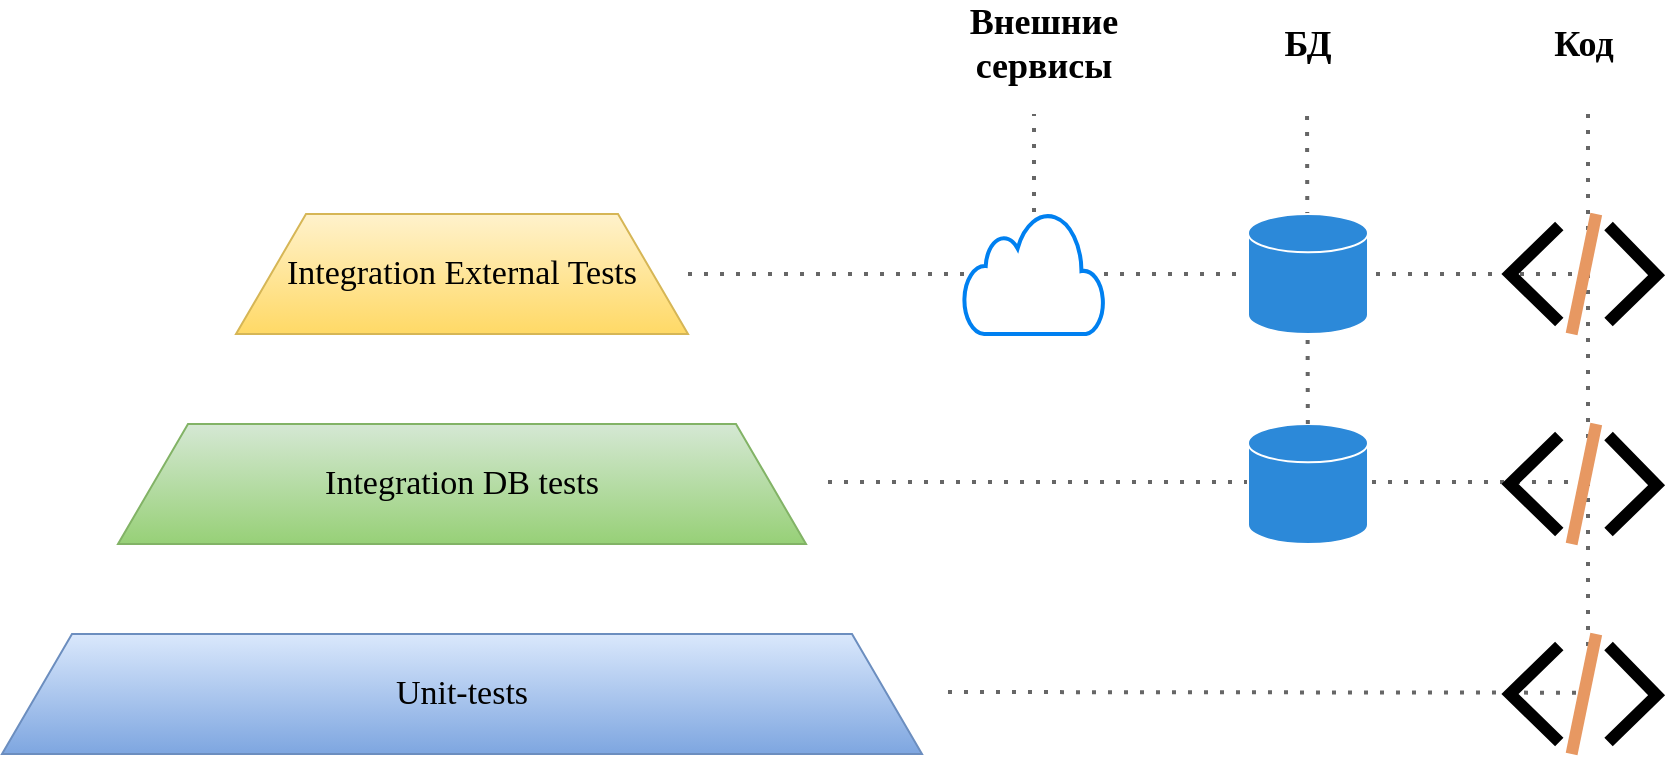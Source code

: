 <mxfile version="22.0.8" type="github">
  <diagram name="Страница — 1" id="JfSK0EbTdW2aqeJ0WZRY">
    <mxGraphModel dx="1429" dy="1098" grid="1" gridSize="10" guides="1" tooltips="1" connect="1" arrows="1" fold="1" page="1" pageScale="1" pageWidth="1169" pageHeight="827" math="0" shadow="0">
      <root>
        <mxCell id="0" />
        <mxCell id="1" parent="0" />
        <mxCell id="id1PGgARGqeGFATlJ7e1-57" value="" style="endArrow=none;dashed=1;html=1;dashPattern=1 3;strokeWidth=2;rounded=0;fillColor=#f5f5f5;gradientColor=#b3b3b3;strokeColor=#666666;" edge="1" parent="1">
          <mxGeometry width="50" height="50" relative="1" as="geometry">
            <mxPoint x="700" y="599" as="sourcePoint" />
            <mxPoint x="1014.3" y="599.34" as="targetPoint" />
          </mxGeometry>
        </mxCell>
        <mxCell id="id1PGgARGqeGFATlJ7e1-56" value="" style="endArrow=none;dashed=1;html=1;dashPattern=1 3;strokeWidth=2;rounded=0;fillColor=#f5f5f5;gradientColor=#b3b3b3;strokeColor=#666666;" edge="1" parent="1">
          <mxGeometry width="50" height="50" relative="1" as="geometry">
            <mxPoint x="640" y="494" as="sourcePoint" />
            <mxPoint x="1020" y="494" as="targetPoint" />
          </mxGeometry>
        </mxCell>
        <mxCell id="id1PGgARGqeGFATlJ7e1-55" value="" style="endArrow=none;dashed=1;html=1;dashPattern=1 3;strokeWidth=2;rounded=0;exitX=1;exitY=0.5;exitDx=0;exitDy=0;exitPerimeter=0;fillColor=#f5f5f5;gradientColor=#b3b3b3;strokeColor=#666666;" edge="1" parent="1" source="id1PGgARGqeGFATlJ7e1-3">
          <mxGeometry width="50" height="50" relative="1" as="geometry">
            <mxPoint x="840" y="540" as="sourcePoint" />
            <mxPoint x="1020" y="390" as="targetPoint" />
          </mxGeometry>
        </mxCell>
        <mxCell id="id1PGgARGqeGFATlJ7e1-3" value="Integration External Tests" style="shape=trapezoid;perimeter=trapezoidPerimeter;whiteSpace=wrap;html=1;fixedSize=1;fontFamily=Pt Astra Sans;fontSize=17;size=35;points=[[0,0.25,0,0,0],[0,0.5,0,0,0],[0,0.75,0,0,0],[0,1,0,0,0],[0.15,0,0,0,0],[0.25,0,0,0,0],[0.25,1,0,0,0],[0.5,0,0,0,0],[0.5,1,0,0,0],[0.75,0,0,0,0],[0.75,1,0,0,0],[0.85,0,0,0,0],[1,0.25,0,0,0],[1,0.5,0,0,0],[1,0.75,0,0,0],[1,1,0,0,0]];fillColor=#fff2cc;gradientColor=#ffd966;strokeColor=#d6b656;" vertex="1" parent="1">
          <mxGeometry x="344" y="360" width="226" height="60" as="geometry" />
        </mxCell>
        <mxCell id="id1PGgARGqeGFATlJ7e1-43" value="Unit-tests" style="shape=trapezoid;perimeter=trapezoidPerimeter;whiteSpace=wrap;html=1;fixedSize=1;fontFamily=Pt Astra Sans;fontSize=17;size=35;fillColor=#dae8fc;gradientColor=#7ea6e0;strokeColor=#6c8ebf;" vertex="1" parent="1">
          <mxGeometry x="227" y="570" width="460" height="60" as="geometry" />
        </mxCell>
        <mxCell id="id1PGgARGqeGFATlJ7e1-46" value="Integration DB tests" style="shape=trapezoid;perimeter=trapezoidPerimeter;whiteSpace=wrap;html=1;fixedSize=1;fontFamily=Pt Astra Sans;fontSize=17;size=35;fillColor=#d5e8d4;gradientColor=#97d077;strokeColor=#82b366;" vertex="1" parent="1">
          <mxGeometry x="285" y="465" width="344" height="60" as="geometry" />
        </mxCell>
        <mxCell id="id1PGgARGqeGFATlJ7e1-50" value="" style="group" vertex="1" connectable="0" parent="1">
          <mxGeometry x="850" y="260" width="60" height="265" as="geometry" />
        </mxCell>
        <mxCell id="id1PGgARGqeGFATlJ7e1-12" value="" style="shape=cylinder3;whiteSpace=wrap;html=1;boundedLbl=1;backgroundOutline=1;size=9.571;fillColor=#2c89d9;strokeColor=#FFFFFF;" vertex="1" parent="id1PGgARGqeGFATlJ7e1-50">
          <mxGeometry y="205" width="60" height="60" as="geometry" />
        </mxCell>
        <mxCell id="id1PGgARGqeGFATlJ7e1-60" value="" style="endArrow=none;dashed=1;html=1;dashPattern=1 3;strokeWidth=2;rounded=0;fillColor=#f5f5f5;gradientColor=#b3b3b3;strokeColor=#666666;" edge="1" parent="id1PGgARGqeGFATlJ7e1-50" source="id1PGgARGqeGFATlJ7e1-12">
          <mxGeometry width="50" height="50" relative="1" as="geometry">
            <mxPoint x="29.52" y="100" as="sourcePoint" />
            <mxPoint x="29.52" y="51" as="targetPoint" />
          </mxGeometry>
        </mxCell>
        <mxCell id="id1PGgARGqeGFATlJ7e1-38" value="" style="shape=cylinder3;whiteSpace=wrap;html=1;boundedLbl=1;backgroundOutline=1;size=9.571;fillColor=#2c89d9;strokeColor=#FFFFFF;" vertex="1" parent="id1PGgARGqeGFATlJ7e1-50">
          <mxGeometry y="100" width="60" height="60" as="geometry" />
        </mxCell>
        <mxCell id="id1PGgARGqeGFATlJ7e1-48" value="БД" style="text;html=1;strokeColor=none;fillColor=none;align=center;verticalAlign=middle;whiteSpace=wrap;rounded=0;fontFamily=Pt Astra Sans;fontSize=18;fontStyle=1" vertex="1" parent="id1PGgARGqeGFATlJ7e1-50">
          <mxGeometry width="60" height="30" as="geometry" />
        </mxCell>
        <mxCell id="id1PGgARGqeGFATlJ7e1-51" value="" style="group" vertex="1" connectable="0" parent="1">
          <mxGeometry x="708" y="260" width="70" height="160" as="geometry" />
        </mxCell>
        <mxCell id="id1PGgARGqeGFATlJ7e1-24" value="" style="html=1;verticalLabelPosition=bottom;align=center;labelBackgroundColor=#ffffff;verticalAlign=top;strokeWidth=2;strokeColor=#0080F0;shadow=0;dashed=0;shape=mxgraph.ios7.icons.cloud;" vertex="1" parent="id1PGgARGqeGFATlJ7e1-51">
          <mxGeometry y="99" width="70" height="61" as="geometry" />
        </mxCell>
        <mxCell id="id1PGgARGqeGFATlJ7e1-47" value="Внешние сервисы" style="text;html=1;strokeColor=none;fillColor=none;align=center;verticalAlign=middle;whiteSpace=wrap;rounded=0;fontFamily=Pt Astra Sans;fontSize=18;fontStyle=1" vertex="1" parent="id1PGgARGqeGFATlJ7e1-51">
          <mxGeometry x="10" width="60" height="30" as="geometry" />
        </mxCell>
        <mxCell id="id1PGgARGqeGFATlJ7e1-72" value="" style="endArrow=none;dashed=1;html=1;dashPattern=1 3;strokeWidth=2;rounded=0;fillColor=#f5f5f5;gradientColor=#b3b3b3;strokeColor=#666666;" edge="1" parent="1">
          <mxGeometry width="50" height="50" relative="1" as="geometry">
            <mxPoint x="1020" y="600" as="sourcePoint" />
            <mxPoint x="1020" y="310" as="targetPoint" />
          </mxGeometry>
        </mxCell>
        <mxCell id="id1PGgARGqeGFATlJ7e1-52" value="" style="group" vertex="1" connectable="0" parent="1">
          <mxGeometry x="981" y="260" width="73.3" height="370" as="geometry" />
        </mxCell>
        <mxCell id="id1PGgARGqeGFATlJ7e1-21" value="" style="group" vertex="1" connectable="0" parent="id1PGgARGqeGFATlJ7e1-52">
          <mxGeometry y="310" width="73.3" height="60" as="geometry" />
        </mxCell>
        <mxCell id="id1PGgARGqeGFATlJ7e1-18" value="" style="endArrow=none;html=1;rounded=0;strokeWidth=6;" edge="1" parent="id1PGgARGqeGFATlJ7e1-21">
          <mxGeometry width="50" height="50" relative="1" as="geometry">
            <mxPoint x="24.639" y="54.0" as="sourcePoint" />
            <mxPoint x="24.639" y="6" as="targetPoint" />
            <Array as="points">
              <mxPoint y="30" />
            </Array>
          </mxGeometry>
        </mxCell>
        <mxCell id="id1PGgARGqeGFATlJ7e1-19" value="" style="endArrow=none;html=1;rounded=0;strokeWidth=6;strokeColor=#e79862;" edge="1" parent="id1PGgARGqeGFATlJ7e1-21">
          <mxGeometry width="50" height="50" relative="1" as="geometry">
            <mxPoint x="30.798" y="60" as="sourcePoint" />
            <mxPoint x="43.118" as="targetPoint" />
          </mxGeometry>
        </mxCell>
        <mxCell id="id1PGgARGqeGFATlJ7e1-20" value="" style="endArrow=none;html=1;rounded=0;strokeWidth=6;" edge="1" parent="id1PGgARGqeGFATlJ7e1-21">
          <mxGeometry width="50" height="50" relative="1" as="geometry">
            <mxPoint x="49.277" y="54.0" as="sourcePoint" />
            <mxPoint x="49.277" y="6" as="targetPoint" />
            <Array as="points">
              <mxPoint x="73.3" y="30.6" />
            </Array>
          </mxGeometry>
        </mxCell>
        <mxCell id="id1PGgARGqeGFATlJ7e1-30" value="" style="group" vertex="1" connectable="0" parent="id1PGgARGqeGFATlJ7e1-52">
          <mxGeometry y="100" width="73.3" height="60" as="geometry" />
        </mxCell>
        <mxCell id="id1PGgARGqeGFATlJ7e1-31" value="" style="endArrow=none;html=1;rounded=0;strokeWidth=6;" edge="1" parent="id1PGgARGqeGFATlJ7e1-30">
          <mxGeometry width="50" height="50" relative="1" as="geometry">
            <mxPoint x="24.639" y="54.0" as="sourcePoint" />
            <mxPoint x="24.639" y="6" as="targetPoint" />
            <Array as="points">
              <mxPoint y="30" />
            </Array>
          </mxGeometry>
        </mxCell>
        <mxCell id="id1PGgARGqeGFATlJ7e1-32" value="" style="endArrow=none;html=1;rounded=0;strokeWidth=6;strokeColor=#e79862;" edge="1" parent="id1PGgARGqeGFATlJ7e1-30">
          <mxGeometry width="50" height="50" relative="1" as="geometry">
            <mxPoint x="30.798" y="60" as="sourcePoint" />
            <mxPoint x="43.118" as="targetPoint" />
          </mxGeometry>
        </mxCell>
        <mxCell id="id1PGgARGqeGFATlJ7e1-33" value="" style="endArrow=none;html=1;rounded=0;strokeWidth=6;" edge="1" parent="id1PGgARGqeGFATlJ7e1-30">
          <mxGeometry width="50" height="50" relative="1" as="geometry">
            <mxPoint x="49.277" y="54.0" as="sourcePoint" />
            <mxPoint x="49.277" y="6" as="targetPoint" />
            <Array as="points">
              <mxPoint x="73.3" y="30.6" />
            </Array>
          </mxGeometry>
        </mxCell>
        <mxCell id="id1PGgARGqeGFATlJ7e1-34" value="" style="group" vertex="1" connectable="0" parent="id1PGgARGqeGFATlJ7e1-52">
          <mxGeometry y="205" width="73.3" height="60" as="geometry" />
        </mxCell>
        <mxCell id="id1PGgARGqeGFATlJ7e1-35" value="" style="endArrow=none;html=1;rounded=0;strokeWidth=6;" edge="1" parent="id1PGgARGqeGFATlJ7e1-34">
          <mxGeometry width="50" height="50" relative="1" as="geometry">
            <mxPoint x="24.639" y="54.0" as="sourcePoint" />
            <mxPoint x="24.639" y="6" as="targetPoint" />
            <Array as="points">
              <mxPoint y="30" />
            </Array>
          </mxGeometry>
        </mxCell>
        <mxCell id="id1PGgARGqeGFATlJ7e1-36" value="" style="endArrow=none;html=1;rounded=0;strokeWidth=6;strokeColor=#e79862;" edge="1" parent="id1PGgARGqeGFATlJ7e1-34">
          <mxGeometry width="50" height="50" relative="1" as="geometry">
            <mxPoint x="30.798" y="60" as="sourcePoint" />
            <mxPoint x="43.118" as="targetPoint" />
          </mxGeometry>
        </mxCell>
        <mxCell id="id1PGgARGqeGFATlJ7e1-37" value="" style="endArrow=none;html=1;rounded=0;strokeWidth=6;" edge="1" parent="id1PGgARGqeGFATlJ7e1-34">
          <mxGeometry width="50" height="50" relative="1" as="geometry">
            <mxPoint x="49.277" y="54.0" as="sourcePoint" />
            <mxPoint x="49.277" y="6" as="targetPoint" />
            <Array as="points">
              <mxPoint x="73.3" y="30.6" />
            </Array>
          </mxGeometry>
        </mxCell>
        <mxCell id="id1PGgARGqeGFATlJ7e1-49" value="Код" style="text;html=1;strokeColor=none;fillColor=none;align=center;verticalAlign=middle;whiteSpace=wrap;rounded=0;fontFamily=Pt Astra Sans;fontSize=18;fontStyle=1" vertex="1" parent="id1PGgARGqeGFATlJ7e1-52">
          <mxGeometry x="6.65" width="60" height="30" as="geometry" />
        </mxCell>
        <mxCell id="id1PGgARGqeGFATlJ7e1-59" value="" style="endArrow=none;dashed=1;html=1;dashPattern=1 3;strokeWidth=2;rounded=0;fillColor=#f5f5f5;gradientColor=#b3b3b3;strokeColor=#666666;" edge="1" parent="1" source="id1PGgARGqeGFATlJ7e1-24">
          <mxGeometry width="50" height="50" relative="1" as="geometry">
            <mxPoint x="840" y="540" as="sourcePoint" />
            <mxPoint x="743" y="310" as="targetPoint" />
          </mxGeometry>
        </mxCell>
      </root>
    </mxGraphModel>
  </diagram>
</mxfile>
